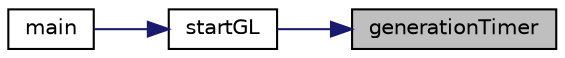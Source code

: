 digraph "generationTimer"
{
 // INTERACTIVE_SVG=YES
 // LATEX_PDF_SIZE
  edge [fontname="Helvetica",fontsize="10",labelfontname="Helvetica",labelfontsize="10"];
  node [fontname="Helvetica",fontsize="10",shape=record];
  rankdir="RL";
  Node1 [label="generationTimer",height=0.2,width=0.4,color="black", fillcolor="grey75", style="filled", fontcolor="black",tooltip="glutPostRedisplay containts in this function"];
  Node1 -> Node2 [dir="back",color="midnightblue",fontsize="10",style="solid",fontname="Helvetica"];
  Node2 [label="startGL",height=0.2,width=0.4,color="black", fillcolor="white", style="filled",URL="$gol_8cpp.html#a798a81a624eb880fcfef11c59906c0d0",tooltip="run 2 call back function one for display , one for copy output to opengl, reshape function"];
  Node2 -> Node3 [dir="back",color="midnightblue",fontsize="10",style="solid",fontname="Helvetica"];
  Node3 [label="main",height=0.2,width=0.4,color="black", fillcolor="white", style="filled",URL="$gol_8cpp.html#a0ddf1224851353fc92bfbff6f499fa97",tooltip=" "];
}
